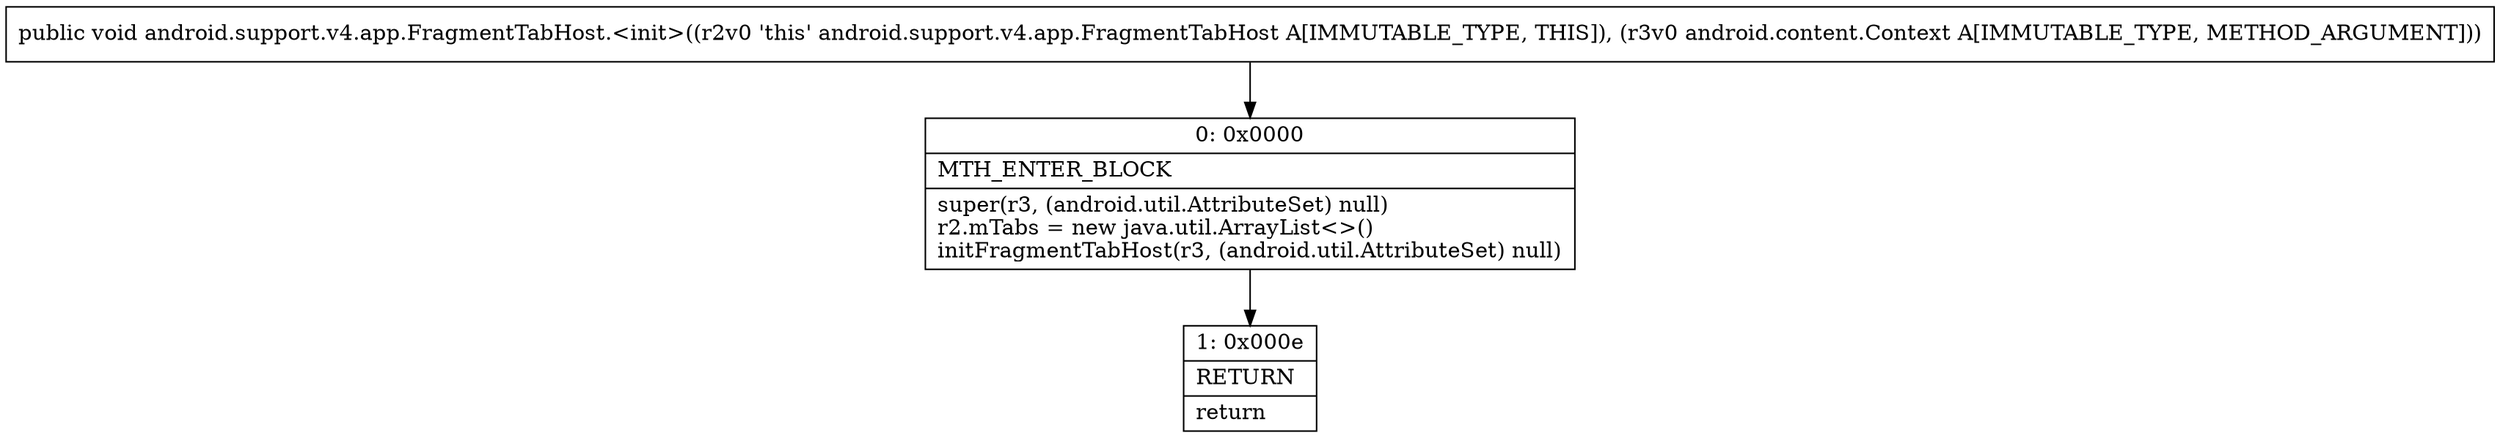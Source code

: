 digraph "CFG forandroid.support.v4.app.FragmentTabHost.\<init\>(Landroid\/content\/Context;)V" {
Node_0 [shape=record,label="{0\:\ 0x0000|MTH_ENTER_BLOCK\l|super(r3, (android.util.AttributeSet) null)\lr2.mTabs = new java.util.ArrayList\<\>()\linitFragmentTabHost(r3, (android.util.AttributeSet) null)\l}"];
Node_1 [shape=record,label="{1\:\ 0x000e|RETURN\l|return\l}"];
MethodNode[shape=record,label="{public void android.support.v4.app.FragmentTabHost.\<init\>((r2v0 'this' android.support.v4.app.FragmentTabHost A[IMMUTABLE_TYPE, THIS]), (r3v0 android.content.Context A[IMMUTABLE_TYPE, METHOD_ARGUMENT])) }"];
MethodNode -> Node_0;
Node_0 -> Node_1;
}

